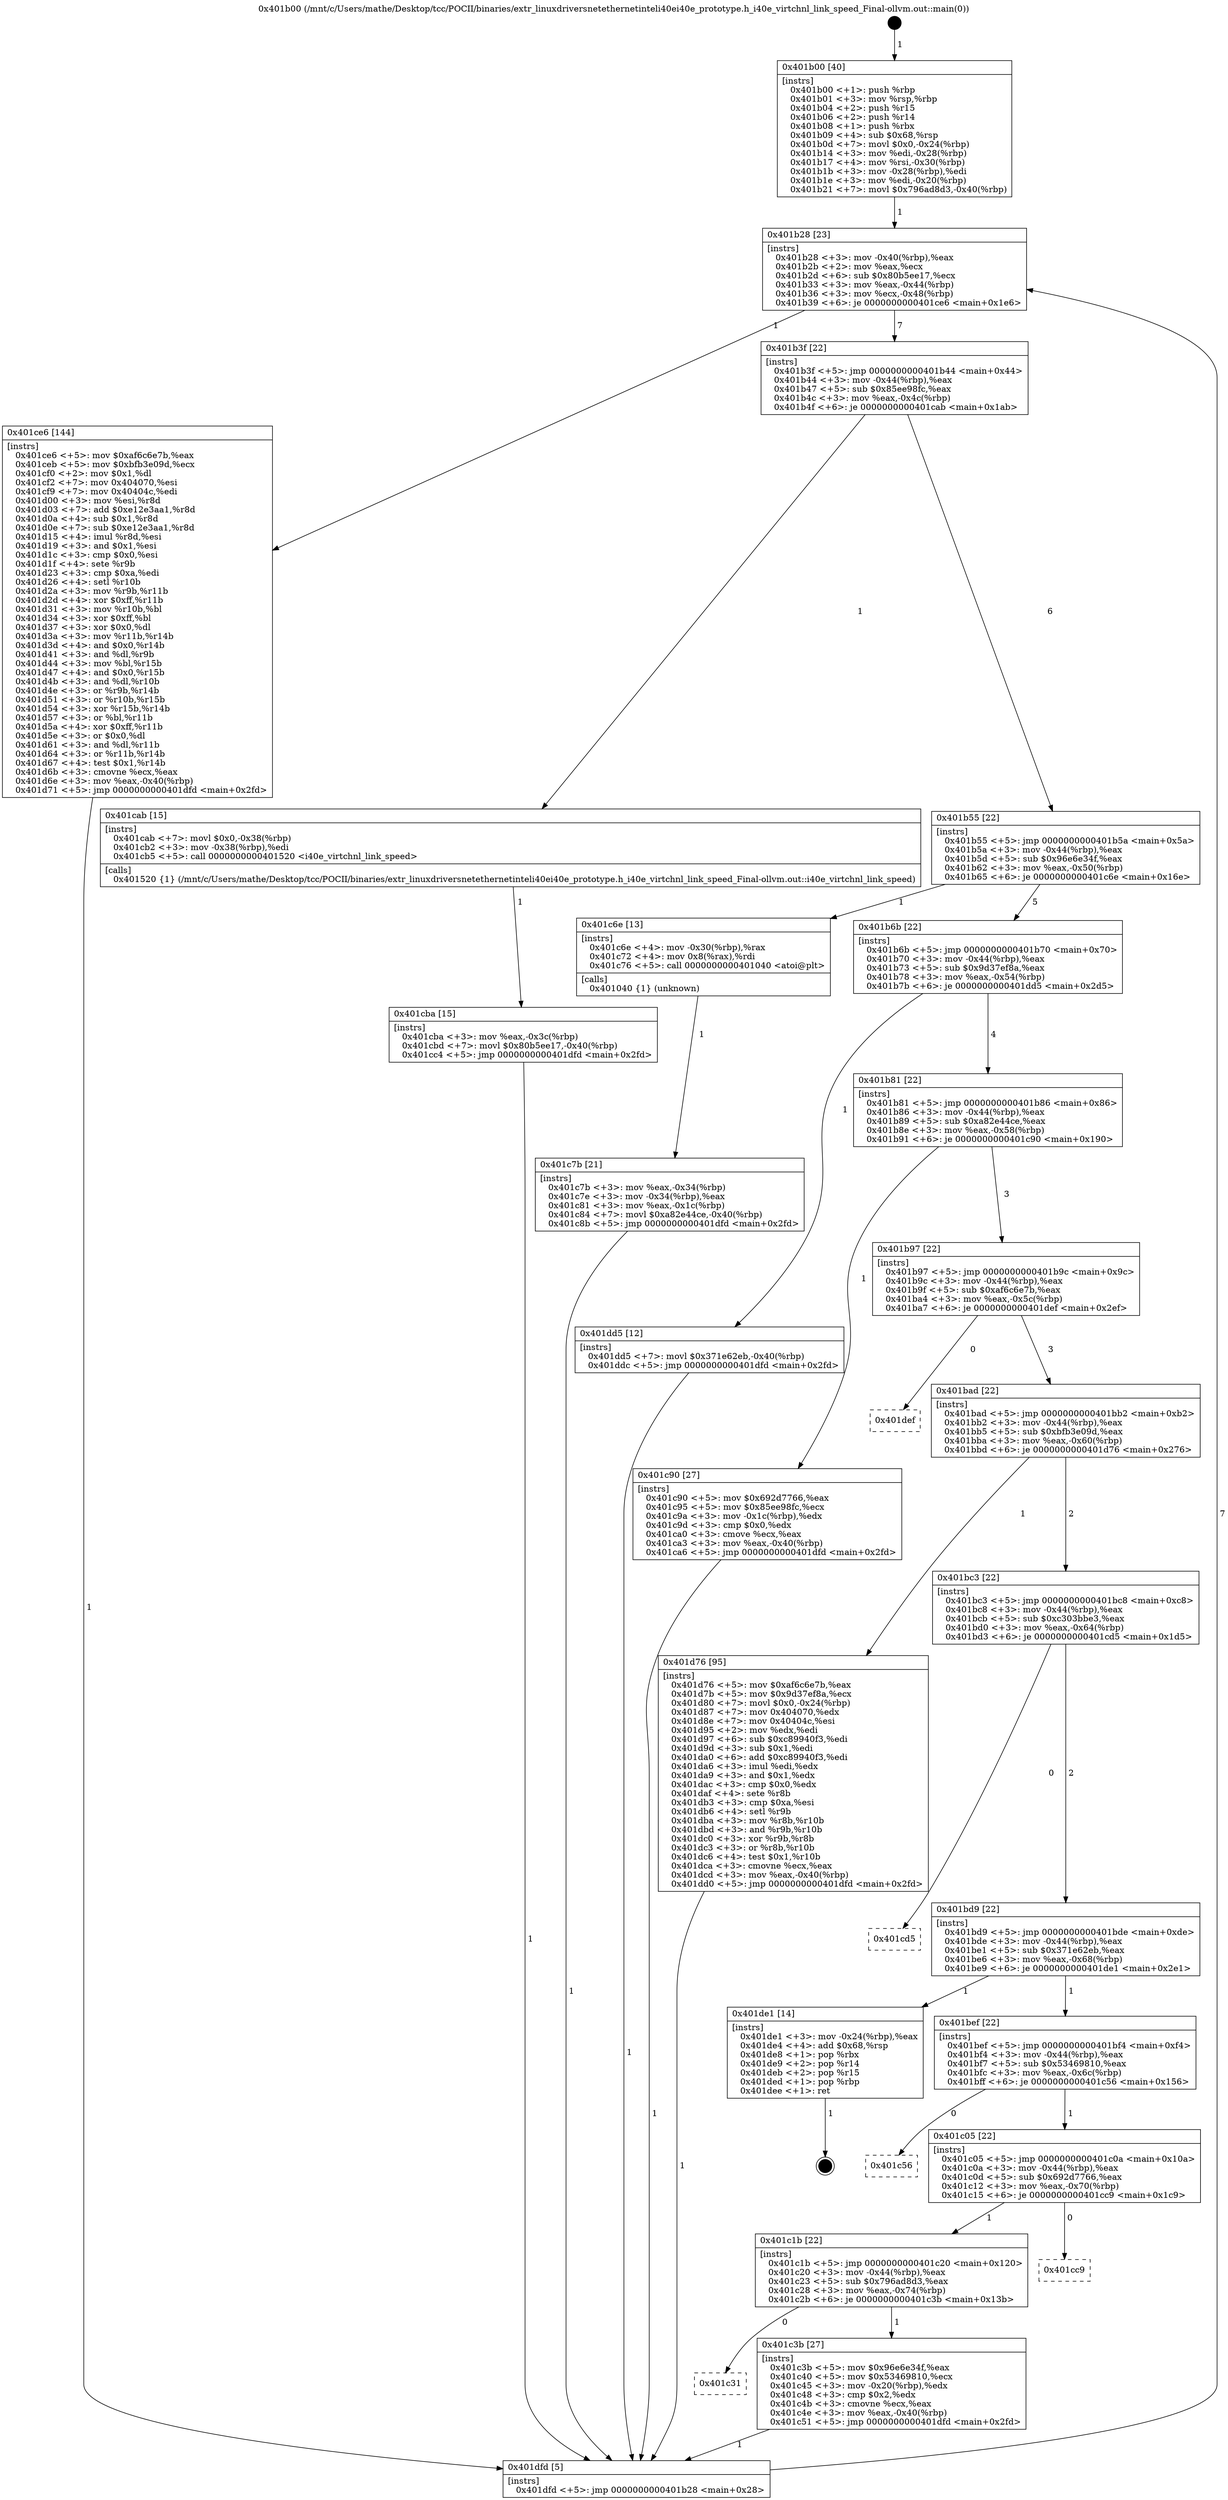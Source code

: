 digraph "0x401b00" {
  label = "0x401b00 (/mnt/c/Users/mathe/Desktop/tcc/POCII/binaries/extr_linuxdriversnetethernetinteli40ei40e_prototype.h_i40e_virtchnl_link_speed_Final-ollvm.out::main(0))"
  labelloc = "t"
  node[shape=record]

  Entry [label="",width=0.3,height=0.3,shape=circle,fillcolor=black,style=filled]
  "0x401b28" [label="{
     0x401b28 [23]\l
     | [instrs]\l
     &nbsp;&nbsp;0x401b28 \<+3\>: mov -0x40(%rbp),%eax\l
     &nbsp;&nbsp;0x401b2b \<+2\>: mov %eax,%ecx\l
     &nbsp;&nbsp;0x401b2d \<+6\>: sub $0x80b5ee17,%ecx\l
     &nbsp;&nbsp;0x401b33 \<+3\>: mov %eax,-0x44(%rbp)\l
     &nbsp;&nbsp;0x401b36 \<+3\>: mov %ecx,-0x48(%rbp)\l
     &nbsp;&nbsp;0x401b39 \<+6\>: je 0000000000401ce6 \<main+0x1e6\>\l
  }"]
  "0x401ce6" [label="{
     0x401ce6 [144]\l
     | [instrs]\l
     &nbsp;&nbsp;0x401ce6 \<+5\>: mov $0xaf6c6e7b,%eax\l
     &nbsp;&nbsp;0x401ceb \<+5\>: mov $0xbfb3e09d,%ecx\l
     &nbsp;&nbsp;0x401cf0 \<+2\>: mov $0x1,%dl\l
     &nbsp;&nbsp;0x401cf2 \<+7\>: mov 0x404070,%esi\l
     &nbsp;&nbsp;0x401cf9 \<+7\>: mov 0x40404c,%edi\l
     &nbsp;&nbsp;0x401d00 \<+3\>: mov %esi,%r8d\l
     &nbsp;&nbsp;0x401d03 \<+7\>: add $0xe12e3aa1,%r8d\l
     &nbsp;&nbsp;0x401d0a \<+4\>: sub $0x1,%r8d\l
     &nbsp;&nbsp;0x401d0e \<+7\>: sub $0xe12e3aa1,%r8d\l
     &nbsp;&nbsp;0x401d15 \<+4\>: imul %r8d,%esi\l
     &nbsp;&nbsp;0x401d19 \<+3\>: and $0x1,%esi\l
     &nbsp;&nbsp;0x401d1c \<+3\>: cmp $0x0,%esi\l
     &nbsp;&nbsp;0x401d1f \<+4\>: sete %r9b\l
     &nbsp;&nbsp;0x401d23 \<+3\>: cmp $0xa,%edi\l
     &nbsp;&nbsp;0x401d26 \<+4\>: setl %r10b\l
     &nbsp;&nbsp;0x401d2a \<+3\>: mov %r9b,%r11b\l
     &nbsp;&nbsp;0x401d2d \<+4\>: xor $0xff,%r11b\l
     &nbsp;&nbsp;0x401d31 \<+3\>: mov %r10b,%bl\l
     &nbsp;&nbsp;0x401d34 \<+3\>: xor $0xff,%bl\l
     &nbsp;&nbsp;0x401d37 \<+3\>: xor $0x0,%dl\l
     &nbsp;&nbsp;0x401d3a \<+3\>: mov %r11b,%r14b\l
     &nbsp;&nbsp;0x401d3d \<+4\>: and $0x0,%r14b\l
     &nbsp;&nbsp;0x401d41 \<+3\>: and %dl,%r9b\l
     &nbsp;&nbsp;0x401d44 \<+3\>: mov %bl,%r15b\l
     &nbsp;&nbsp;0x401d47 \<+4\>: and $0x0,%r15b\l
     &nbsp;&nbsp;0x401d4b \<+3\>: and %dl,%r10b\l
     &nbsp;&nbsp;0x401d4e \<+3\>: or %r9b,%r14b\l
     &nbsp;&nbsp;0x401d51 \<+3\>: or %r10b,%r15b\l
     &nbsp;&nbsp;0x401d54 \<+3\>: xor %r15b,%r14b\l
     &nbsp;&nbsp;0x401d57 \<+3\>: or %bl,%r11b\l
     &nbsp;&nbsp;0x401d5a \<+4\>: xor $0xff,%r11b\l
     &nbsp;&nbsp;0x401d5e \<+3\>: or $0x0,%dl\l
     &nbsp;&nbsp;0x401d61 \<+3\>: and %dl,%r11b\l
     &nbsp;&nbsp;0x401d64 \<+3\>: or %r11b,%r14b\l
     &nbsp;&nbsp;0x401d67 \<+4\>: test $0x1,%r14b\l
     &nbsp;&nbsp;0x401d6b \<+3\>: cmovne %ecx,%eax\l
     &nbsp;&nbsp;0x401d6e \<+3\>: mov %eax,-0x40(%rbp)\l
     &nbsp;&nbsp;0x401d71 \<+5\>: jmp 0000000000401dfd \<main+0x2fd\>\l
  }"]
  "0x401b3f" [label="{
     0x401b3f [22]\l
     | [instrs]\l
     &nbsp;&nbsp;0x401b3f \<+5\>: jmp 0000000000401b44 \<main+0x44\>\l
     &nbsp;&nbsp;0x401b44 \<+3\>: mov -0x44(%rbp),%eax\l
     &nbsp;&nbsp;0x401b47 \<+5\>: sub $0x85ee98fc,%eax\l
     &nbsp;&nbsp;0x401b4c \<+3\>: mov %eax,-0x4c(%rbp)\l
     &nbsp;&nbsp;0x401b4f \<+6\>: je 0000000000401cab \<main+0x1ab\>\l
  }"]
  Exit [label="",width=0.3,height=0.3,shape=circle,fillcolor=black,style=filled,peripheries=2]
  "0x401cab" [label="{
     0x401cab [15]\l
     | [instrs]\l
     &nbsp;&nbsp;0x401cab \<+7\>: movl $0x0,-0x38(%rbp)\l
     &nbsp;&nbsp;0x401cb2 \<+3\>: mov -0x38(%rbp),%edi\l
     &nbsp;&nbsp;0x401cb5 \<+5\>: call 0000000000401520 \<i40e_virtchnl_link_speed\>\l
     | [calls]\l
     &nbsp;&nbsp;0x401520 \{1\} (/mnt/c/Users/mathe/Desktop/tcc/POCII/binaries/extr_linuxdriversnetethernetinteli40ei40e_prototype.h_i40e_virtchnl_link_speed_Final-ollvm.out::i40e_virtchnl_link_speed)\l
  }"]
  "0x401b55" [label="{
     0x401b55 [22]\l
     | [instrs]\l
     &nbsp;&nbsp;0x401b55 \<+5\>: jmp 0000000000401b5a \<main+0x5a\>\l
     &nbsp;&nbsp;0x401b5a \<+3\>: mov -0x44(%rbp),%eax\l
     &nbsp;&nbsp;0x401b5d \<+5\>: sub $0x96e6e34f,%eax\l
     &nbsp;&nbsp;0x401b62 \<+3\>: mov %eax,-0x50(%rbp)\l
     &nbsp;&nbsp;0x401b65 \<+6\>: je 0000000000401c6e \<main+0x16e\>\l
  }"]
  "0x401cba" [label="{
     0x401cba [15]\l
     | [instrs]\l
     &nbsp;&nbsp;0x401cba \<+3\>: mov %eax,-0x3c(%rbp)\l
     &nbsp;&nbsp;0x401cbd \<+7\>: movl $0x80b5ee17,-0x40(%rbp)\l
     &nbsp;&nbsp;0x401cc4 \<+5\>: jmp 0000000000401dfd \<main+0x2fd\>\l
  }"]
  "0x401c6e" [label="{
     0x401c6e [13]\l
     | [instrs]\l
     &nbsp;&nbsp;0x401c6e \<+4\>: mov -0x30(%rbp),%rax\l
     &nbsp;&nbsp;0x401c72 \<+4\>: mov 0x8(%rax),%rdi\l
     &nbsp;&nbsp;0x401c76 \<+5\>: call 0000000000401040 \<atoi@plt\>\l
     | [calls]\l
     &nbsp;&nbsp;0x401040 \{1\} (unknown)\l
  }"]
  "0x401b6b" [label="{
     0x401b6b [22]\l
     | [instrs]\l
     &nbsp;&nbsp;0x401b6b \<+5\>: jmp 0000000000401b70 \<main+0x70\>\l
     &nbsp;&nbsp;0x401b70 \<+3\>: mov -0x44(%rbp),%eax\l
     &nbsp;&nbsp;0x401b73 \<+5\>: sub $0x9d37ef8a,%eax\l
     &nbsp;&nbsp;0x401b78 \<+3\>: mov %eax,-0x54(%rbp)\l
     &nbsp;&nbsp;0x401b7b \<+6\>: je 0000000000401dd5 \<main+0x2d5\>\l
  }"]
  "0x401c7b" [label="{
     0x401c7b [21]\l
     | [instrs]\l
     &nbsp;&nbsp;0x401c7b \<+3\>: mov %eax,-0x34(%rbp)\l
     &nbsp;&nbsp;0x401c7e \<+3\>: mov -0x34(%rbp),%eax\l
     &nbsp;&nbsp;0x401c81 \<+3\>: mov %eax,-0x1c(%rbp)\l
     &nbsp;&nbsp;0x401c84 \<+7\>: movl $0xa82e44ce,-0x40(%rbp)\l
     &nbsp;&nbsp;0x401c8b \<+5\>: jmp 0000000000401dfd \<main+0x2fd\>\l
  }"]
  "0x401dd5" [label="{
     0x401dd5 [12]\l
     | [instrs]\l
     &nbsp;&nbsp;0x401dd5 \<+7\>: movl $0x371e62eb,-0x40(%rbp)\l
     &nbsp;&nbsp;0x401ddc \<+5\>: jmp 0000000000401dfd \<main+0x2fd\>\l
  }"]
  "0x401b81" [label="{
     0x401b81 [22]\l
     | [instrs]\l
     &nbsp;&nbsp;0x401b81 \<+5\>: jmp 0000000000401b86 \<main+0x86\>\l
     &nbsp;&nbsp;0x401b86 \<+3\>: mov -0x44(%rbp),%eax\l
     &nbsp;&nbsp;0x401b89 \<+5\>: sub $0xa82e44ce,%eax\l
     &nbsp;&nbsp;0x401b8e \<+3\>: mov %eax,-0x58(%rbp)\l
     &nbsp;&nbsp;0x401b91 \<+6\>: je 0000000000401c90 \<main+0x190\>\l
  }"]
  "0x401b00" [label="{
     0x401b00 [40]\l
     | [instrs]\l
     &nbsp;&nbsp;0x401b00 \<+1\>: push %rbp\l
     &nbsp;&nbsp;0x401b01 \<+3\>: mov %rsp,%rbp\l
     &nbsp;&nbsp;0x401b04 \<+2\>: push %r15\l
     &nbsp;&nbsp;0x401b06 \<+2\>: push %r14\l
     &nbsp;&nbsp;0x401b08 \<+1\>: push %rbx\l
     &nbsp;&nbsp;0x401b09 \<+4\>: sub $0x68,%rsp\l
     &nbsp;&nbsp;0x401b0d \<+7\>: movl $0x0,-0x24(%rbp)\l
     &nbsp;&nbsp;0x401b14 \<+3\>: mov %edi,-0x28(%rbp)\l
     &nbsp;&nbsp;0x401b17 \<+4\>: mov %rsi,-0x30(%rbp)\l
     &nbsp;&nbsp;0x401b1b \<+3\>: mov -0x28(%rbp),%edi\l
     &nbsp;&nbsp;0x401b1e \<+3\>: mov %edi,-0x20(%rbp)\l
     &nbsp;&nbsp;0x401b21 \<+7\>: movl $0x796ad8d3,-0x40(%rbp)\l
  }"]
  "0x401c90" [label="{
     0x401c90 [27]\l
     | [instrs]\l
     &nbsp;&nbsp;0x401c90 \<+5\>: mov $0x692d7766,%eax\l
     &nbsp;&nbsp;0x401c95 \<+5\>: mov $0x85ee98fc,%ecx\l
     &nbsp;&nbsp;0x401c9a \<+3\>: mov -0x1c(%rbp),%edx\l
     &nbsp;&nbsp;0x401c9d \<+3\>: cmp $0x0,%edx\l
     &nbsp;&nbsp;0x401ca0 \<+3\>: cmove %ecx,%eax\l
     &nbsp;&nbsp;0x401ca3 \<+3\>: mov %eax,-0x40(%rbp)\l
     &nbsp;&nbsp;0x401ca6 \<+5\>: jmp 0000000000401dfd \<main+0x2fd\>\l
  }"]
  "0x401b97" [label="{
     0x401b97 [22]\l
     | [instrs]\l
     &nbsp;&nbsp;0x401b97 \<+5\>: jmp 0000000000401b9c \<main+0x9c\>\l
     &nbsp;&nbsp;0x401b9c \<+3\>: mov -0x44(%rbp),%eax\l
     &nbsp;&nbsp;0x401b9f \<+5\>: sub $0xaf6c6e7b,%eax\l
     &nbsp;&nbsp;0x401ba4 \<+3\>: mov %eax,-0x5c(%rbp)\l
     &nbsp;&nbsp;0x401ba7 \<+6\>: je 0000000000401def \<main+0x2ef\>\l
  }"]
  "0x401dfd" [label="{
     0x401dfd [5]\l
     | [instrs]\l
     &nbsp;&nbsp;0x401dfd \<+5\>: jmp 0000000000401b28 \<main+0x28\>\l
  }"]
  "0x401def" [label="{
     0x401def\l
  }", style=dashed]
  "0x401bad" [label="{
     0x401bad [22]\l
     | [instrs]\l
     &nbsp;&nbsp;0x401bad \<+5\>: jmp 0000000000401bb2 \<main+0xb2\>\l
     &nbsp;&nbsp;0x401bb2 \<+3\>: mov -0x44(%rbp),%eax\l
     &nbsp;&nbsp;0x401bb5 \<+5\>: sub $0xbfb3e09d,%eax\l
     &nbsp;&nbsp;0x401bba \<+3\>: mov %eax,-0x60(%rbp)\l
     &nbsp;&nbsp;0x401bbd \<+6\>: je 0000000000401d76 \<main+0x276\>\l
  }"]
  "0x401c31" [label="{
     0x401c31\l
  }", style=dashed]
  "0x401d76" [label="{
     0x401d76 [95]\l
     | [instrs]\l
     &nbsp;&nbsp;0x401d76 \<+5\>: mov $0xaf6c6e7b,%eax\l
     &nbsp;&nbsp;0x401d7b \<+5\>: mov $0x9d37ef8a,%ecx\l
     &nbsp;&nbsp;0x401d80 \<+7\>: movl $0x0,-0x24(%rbp)\l
     &nbsp;&nbsp;0x401d87 \<+7\>: mov 0x404070,%edx\l
     &nbsp;&nbsp;0x401d8e \<+7\>: mov 0x40404c,%esi\l
     &nbsp;&nbsp;0x401d95 \<+2\>: mov %edx,%edi\l
     &nbsp;&nbsp;0x401d97 \<+6\>: sub $0xc89940f3,%edi\l
     &nbsp;&nbsp;0x401d9d \<+3\>: sub $0x1,%edi\l
     &nbsp;&nbsp;0x401da0 \<+6\>: add $0xc89940f3,%edi\l
     &nbsp;&nbsp;0x401da6 \<+3\>: imul %edi,%edx\l
     &nbsp;&nbsp;0x401da9 \<+3\>: and $0x1,%edx\l
     &nbsp;&nbsp;0x401dac \<+3\>: cmp $0x0,%edx\l
     &nbsp;&nbsp;0x401daf \<+4\>: sete %r8b\l
     &nbsp;&nbsp;0x401db3 \<+3\>: cmp $0xa,%esi\l
     &nbsp;&nbsp;0x401db6 \<+4\>: setl %r9b\l
     &nbsp;&nbsp;0x401dba \<+3\>: mov %r8b,%r10b\l
     &nbsp;&nbsp;0x401dbd \<+3\>: and %r9b,%r10b\l
     &nbsp;&nbsp;0x401dc0 \<+3\>: xor %r9b,%r8b\l
     &nbsp;&nbsp;0x401dc3 \<+3\>: or %r8b,%r10b\l
     &nbsp;&nbsp;0x401dc6 \<+4\>: test $0x1,%r10b\l
     &nbsp;&nbsp;0x401dca \<+3\>: cmovne %ecx,%eax\l
     &nbsp;&nbsp;0x401dcd \<+3\>: mov %eax,-0x40(%rbp)\l
     &nbsp;&nbsp;0x401dd0 \<+5\>: jmp 0000000000401dfd \<main+0x2fd\>\l
  }"]
  "0x401bc3" [label="{
     0x401bc3 [22]\l
     | [instrs]\l
     &nbsp;&nbsp;0x401bc3 \<+5\>: jmp 0000000000401bc8 \<main+0xc8\>\l
     &nbsp;&nbsp;0x401bc8 \<+3\>: mov -0x44(%rbp),%eax\l
     &nbsp;&nbsp;0x401bcb \<+5\>: sub $0xc303bbe3,%eax\l
     &nbsp;&nbsp;0x401bd0 \<+3\>: mov %eax,-0x64(%rbp)\l
     &nbsp;&nbsp;0x401bd3 \<+6\>: je 0000000000401cd5 \<main+0x1d5\>\l
  }"]
  "0x401c3b" [label="{
     0x401c3b [27]\l
     | [instrs]\l
     &nbsp;&nbsp;0x401c3b \<+5\>: mov $0x96e6e34f,%eax\l
     &nbsp;&nbsp;0x401c40 \<+5\>: mov $0x53469810,%ecx\l
     &nbsp;&nbsp;0x401c45 \<+3\>: mov -0x20(%rbp),%edx\l
     &nbsp;&nbsp;0x401c48 \<+3\>: cmp $0x2,%edx\l
     &nbsp;&nbsp;0x401c4b \<+3\>: cmovne %ecx,%eax\l
     &nbsp;&nbsp;0x401c4e \<+3\>: mov %eax,-0x40(%rbp)\l
     &nbsp;&nbsp;0x401c51 \<+5\>: jmp 0000000000401dfd \<main+0x2fd\>\l
  }"]
  "0x401cd5" [label="{
     0x401cd5\l
  }", style=dashed]
  "0x401bd9" [label="{
     0x401bd9 [22]\l
     | [instrs]\l
     &nbsp;&nbsp;0x401bd9 \<+5\>: jmp 0000000000401bde \<main+0xde\>\l
     &nbsp;&nbsp;0x401bde \<+3\>: mov -0x44(%rbp),%eax\l
     &nbsp;&nbsp;0x401be1 \<+5\>: sub $0x371e62eb,%eax\l
     &nbsp;&nbsp;0x401be6 \<+3\>: mov %eax,-0x68(%rbp)\l
     &nbsp;&nbsp;0x401be9 \<+6\>: je 0000000000401de1 \<main+0x2e1\>\l
  }"]
  "0x401c1b" [label="{
     0x401c1b [22]\l
     | [instrs]\l
     &nbsp;&nbsp;0x401c1b \<+5\>: jmp 0000000000401c20 \<main+0x120\>\l
     &nbsp;&nbsp;0x401c20 \<+3\>: mov -0x44(%rbp),%eax\l
     &nbsp;&nbsp;0x401c23 \<+5\>: sub $0x796ad8d3,%eax\l
     &nbsp;&nbsp;0x401c28 \<+3\>: mov %eax,-0x74(%rbp)\l
     &nbsp;&nbsp;0x401c2b \<+6\>: je 0000000000401c3b \<main+0x13b\>\l
  }"]
  "0x401de1" [label="{
     0x401de1 [14]\l
     | [instrs]\l
     &nbsp;&nbsp;0x401de1 \<+3\>: mov -0x24(%rbp),%eax\l
     &nbsp;&nbsp;0x401de4 \<+4\>: add $0x68,%rsp\l
     &nbsp;&nbsp;0x401de8 \<+1\>: pop %rbx\l
     &nbsp;&nbsp;0x401de9 \<+2\>: pop %r14\l
     &nbsp;&nbsp;0x401deb \<+2\>: pop %r15\l
     &nbsp;&nbsp;0x401ded \<+1\>: pop %rbp\l
     &nbsp;&nbsp;0x401dee \<+1\>: ret\l
  }"]
  "0x401bef" [label="{
     0x401bef [22]\l
     | [instrs]\l
     &nbsp;&nbsp;0x401bef \<+5\>: jmp 0000000000401bf4 \<main+0xf4\>\l
     &nbsp;&nbsp;0x401bf4 \<+3\>: mov -0x44(%rbp),%eax\l
     &nbsp;&nbsp;0x401bf7 \<+5\>: sub $0x53469810,%eax\l
     &nbsp;&nbsp;0x401bfc \<+3\>: mov %eax,-0x6c(%rbp)\l
     &nbsp;&nbsp;0x401bff \<+6\>: je 0000000000401c56 \<main+0x156\>\l
  }"]
  "0x401cc9" [label="{
     0x401cc9\l
  }", style=dashed]
  "0x401c56" [label="{
     0x401c56\l
  }", style=dashed]
  "0x401c05" [label="{
     0x401c05 [22]\l
     | [instrs]\l
     &nbsp;&nbsp;0x401c05 \<+5\>: jmp 0000000000401c0a \<main+0x10a\>\l
     &nbsp;&nbsp;0x401c0a \<+3\>: mov -0x44(%rbp),%eax\l
     &nbsp;&nbsp;0x401c0d \<+5\>: sub $0x692d7766,%eax\l
     &nbsp;&nbsp;0x401c12 \<+3\>: mov %eax,-0x70(%rbp)\l
     &nbsp;&nbsp;0x401c15 \<+6\>: je 0000000000401cc9 \<main+0x1c9\>\l
  }"]
  Entry -> "0x401b00" [label=" 1"]
  "0x401b28" -> "0x401ce6" [label=" 1"]
  "0x401b28" -> "0x401b3f" [label=" 7"]
  "0x401de1" -> Exit [label=" 1"]
  "0x401b3f" -> "0x401cab" [label=" 1"]
  "0x401b3f" -> "0x401b55" [label=" 6"]
  "0x401dd5" -> "0x401dfd" [label=" 1"]
  "0x401b55" -> "0x401c6e" [label=" 1"]
  "0x401b55" -> "0x401b6b" [label=" 5"]
  "0x401d76" -> "0x401dfd" [label=" 1"]
  "0x401b6b" -> "0x401dd5" [label=" 1"]
  "0x401b6b" -> "0x401b81" [label=" 4"]
  "0x401ce6" -> "0x401dfd" [label=" 1"]
  "0x401b81" -> "0x401c90" [label=" 1"]
  "0x401b81" -> "0x401b97" [label=" 3"]
  "0x401cba" -> "0x401dfd" [label=" 1"]
  "0x401b97" -> "0x401def" [label=" 0"]
  "0x401b97" -> "0x401bad" [label=" 3"]
  "0x401cab" -> "0x401cba" [label=" 1"]
  "0x401bad" -> "0x401d76" [label=" 1"]
  "0x401bad" -> "0x401bc3" [label=" 2"]
  "0x401c90" -> "0x401dfd" [label=" 1"]
  "0x401bc3" -> "0x401cd5" [label=" 0"]
  "0x401bc3" -> "0x401bd9" [label=" 2"]
  "0x401c7b" -> "0x401dfd" [label=" 1"]
  "0x401bd9" -> "0x401de1" [label=" 1"]
  "0x401bd9" -> "0x401bef" [label=" 1"]
  "0x401dfd" -> "0x401b28" [label=" 7"]
  "0x401bef" -> "0x401c56" [label=" 0"]
  "0x401bef" -> "0x401c05" [label=" 1"]
  "0x401b00" -> "0x401b28" [label=" 1"]
  "0x401c05" -> "0x401cc9" [label=" 0"]
  "0x401c05" -> "0x401c1b" [label=" 1"]
  "0x401c6e" -> "0x401c7b" [label=" 1"]
  "0x401c1b" -> "0x401c3b" [label=" 1"]
  "0x401c1b" -> "0x401c31" [label=" 0"]
  "0x401c3b" -> "0x401dfd" [label=" 1"]
}
